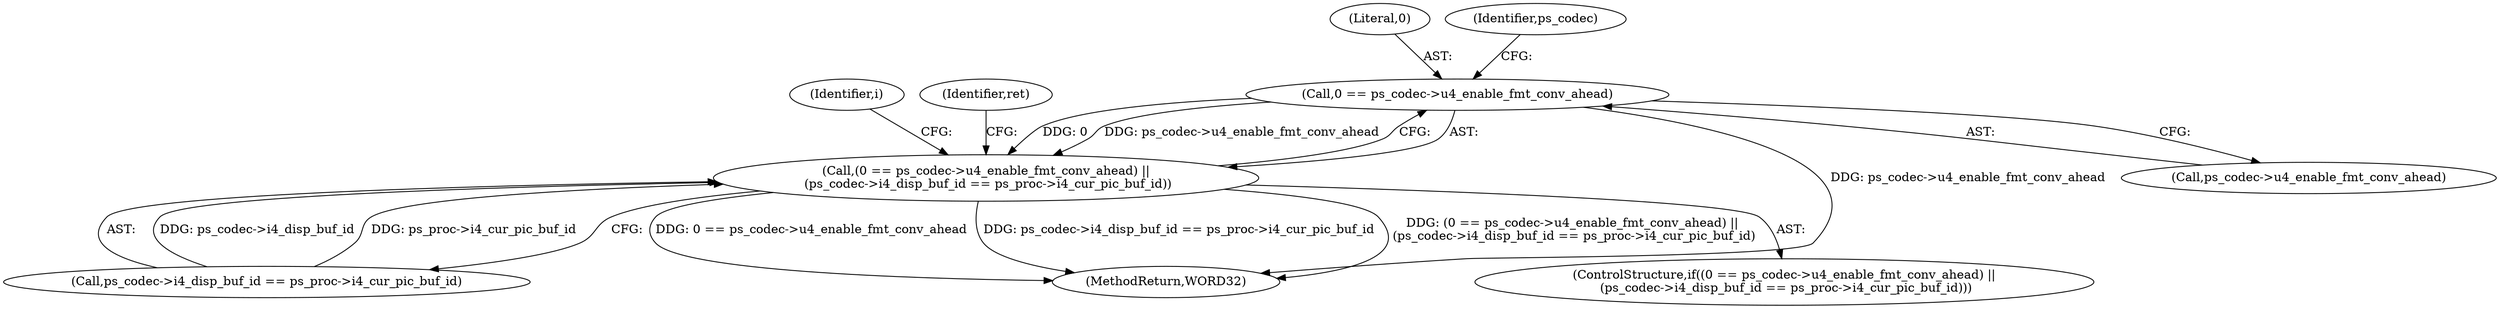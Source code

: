 digraph "0_Android_87fb7909c49e6a4510ba86ace1ffc83459c7e1b9@pointer" {
"1001300" [label="(Call,0 == ps_codec->u4_enable_fmt_conv_ahead)"];
"1001299" [label="(Call,(0 == ps_codec->u4_enable_fmt_conv_ahead) ||\n (ps_codec->i4_disp_buf_id == ps_proc->i4_cur_pic_buf_id))"];
"1001903" [label="(MethodReturn,WORD32)"];
"1001301" [label="(Literal,0)"];
"1001300" [label="(Call,0 == ps_codec->u4_enable_fmt_conv_ahead)"];
"1001314" [label="(Identifier,i)"];
"1001305" [label="(Call,ps_codec->i4_disp_buf_id == ps_proc->i4_cur_pic_buf_id)"];
"1001302" [label="(Call,ps_codec->u4_enable_fmt_conv_ahead)"];
"1001307" [label="(Identifier,ps_codec)"];
"1001298" [label="(ControlStructure,if((0 == ps_codec->u4_enable_fmt_conv_ahead) ||\n (ps_codec->i4_disp_buf_id == ps_proc->i4_cur_pic_buf_id)))"];
"1001299" [label="(Call,(0 == ps_codec->u4_enable_fmt_conv_ahead) ||\n (ps_codec->i4_disp_buf_id == ps_proc->i4_cur_pic_buf_id))"];
"1001382" [label="(Identifier,ret)"];
"1001300" -> "1001299"  [label="AST: "];
"1001300" -> "1001302"  [label="CFG: "];
"1001301" -> "1001300"  [label="AST: "];
"1001302" -> "1001300"  [label="AST: "];
"1001307" -> "1001300"  [label="CFG: "];
"1001299" -> "1001300"  [label="CFG: "];
"1001300" -> "1001903"  [label="DDG: ps_codec->u4_enable_fmt_conv_ahead"];
"1001300" -> "1001299"  [label="DDG: 0"];
"1001300" -> "1001299"  [label="DDG: ps_codec->u4_enable_fmt_conv_ahead"];
"1001299" -> "1001298"  [label="AST: "];
"1001299" -> "1001305"  [label="CFG: "];
"1001305" -> "1001299"  [label="AST: "];
"1001314" -> "1001299"  [label="CFG: "];
"1001382" -> "1001299"  [label="CFG: "];
"1001299" -> "1001903"  [label="DDG: (0 == ps_codec->u4_enable_fmt_conv_ahead) ||\n (ps_codec->i4_disp_buf_id == ps_proc->i4_cur_pic_buf_id)"];
"1001299" -> "1001903"  [label="DDG: 0 == ps_codec->u4_enable_fmt_conv_ahead"];
"1001299" -> "1001903"  [label="DDG: ps_codec->i4_disp_buf_id == ps_proc->i4_cur_pic_buf_id"];
"1001305" -> "1001299"  [label="DDG: ps_codec->i4_disp_buf_id"];
"1001305" -> "1001299"  [label="DDG: ps_proc->i4_cur_pic_buf_id"];
}

